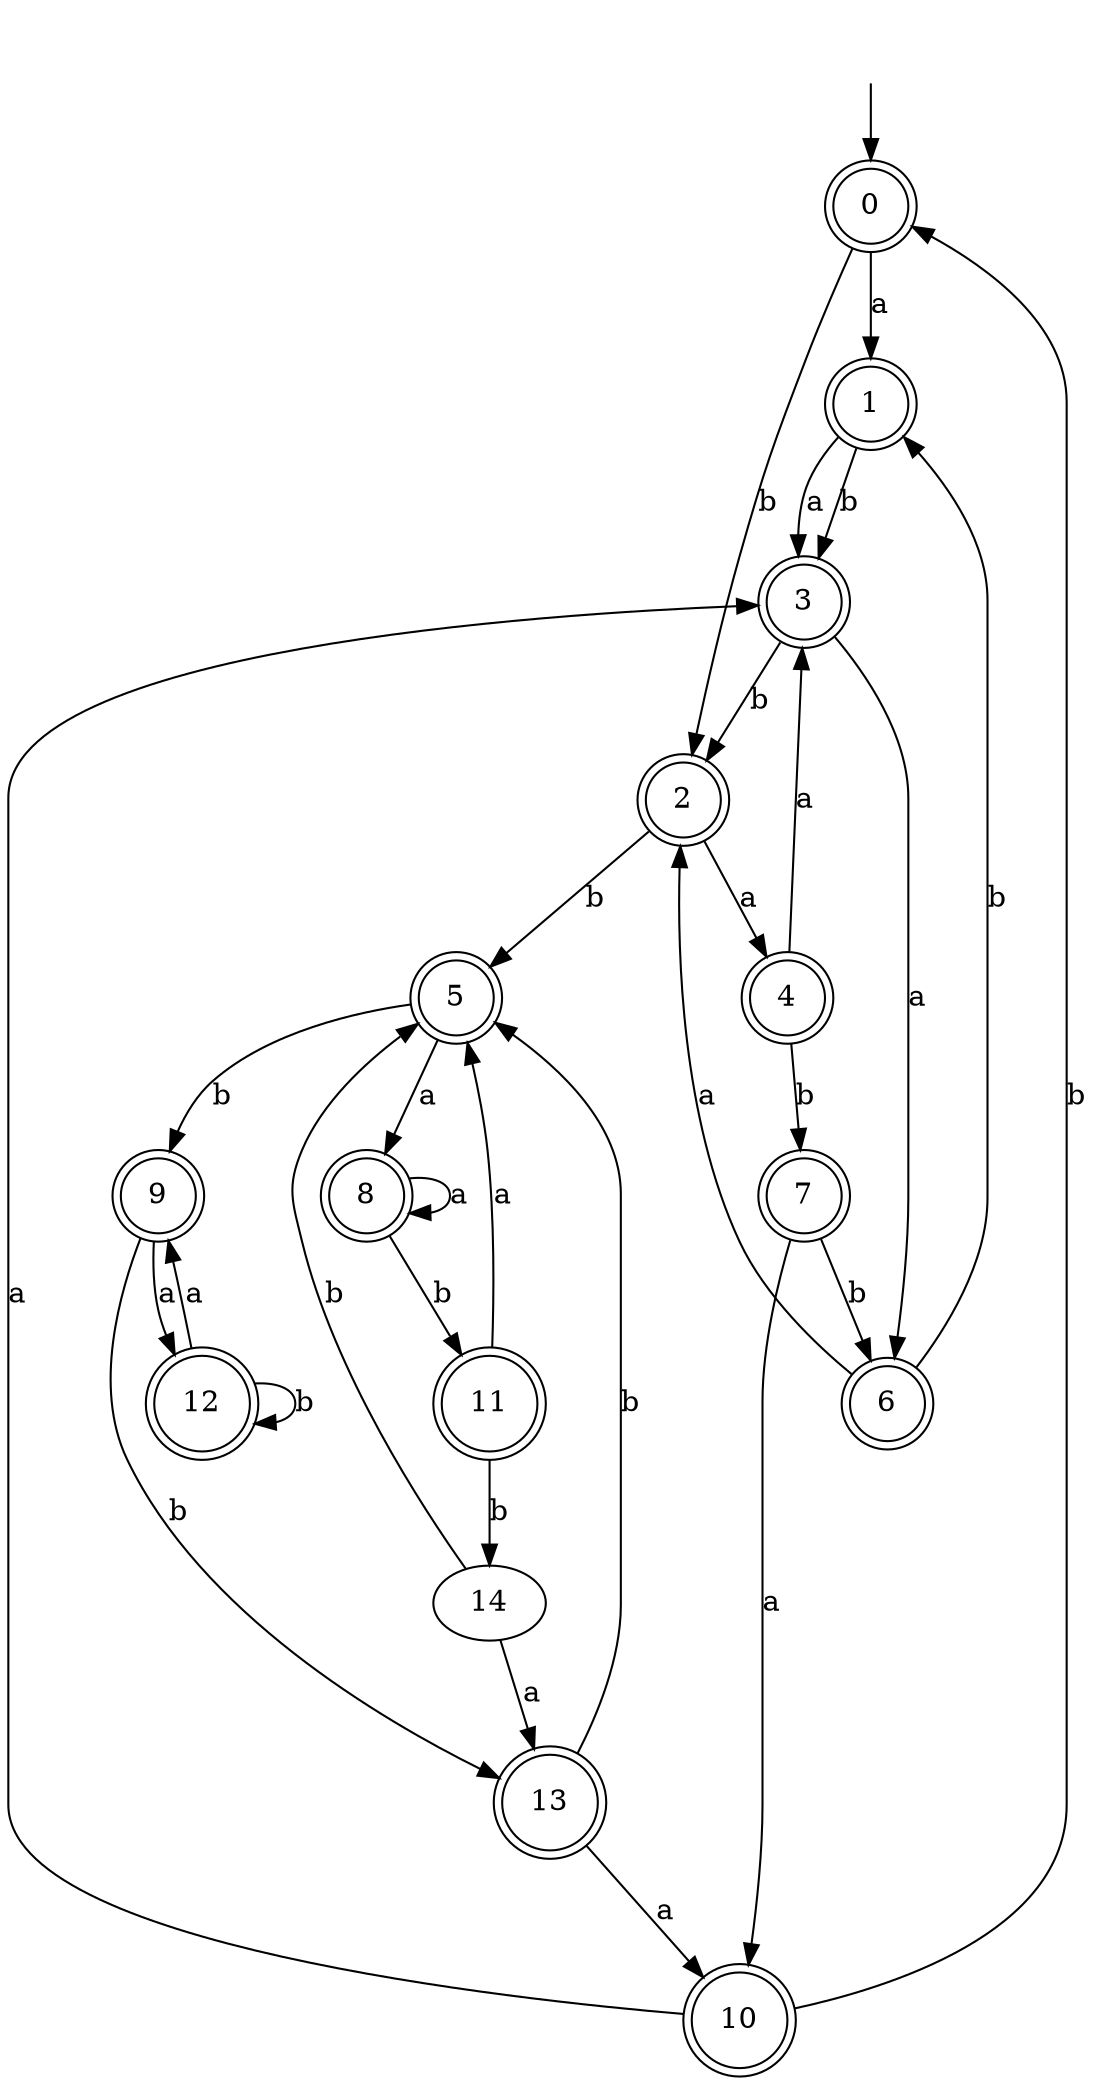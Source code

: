 digraph RandomDFA {
  __start0 [label="", shape=none];
  __start0 -> 0 [label=""];
  0 [shape=circle] [shape=doublecircle]
  0 -> 1 [label="a"]
  0 -> 2 [label="b"]
  1 [shape=doublecircle]
  1 -> 3 [label="a"]
  1 -> 3 [label="b"]
  2 [shape=doublecircle]
  2 -> 4 [label="a"]
  2 -> 5 [label="b"]
  3 [shape=doublecircle]
  3 -> 6 [label="a"]
  3 -> 2 [label="b"]
  4 [shape=doublecircle]
  4 -> 3 [label="a"]
  4 -> 7 [label="b"]
  5 [shape=doublecircle]
  5 -> 8 [label="a"]
  5 -> 9 [label="b"]
  6 [shape=doublecircle]
  6 -> 2 [label="a"]
  6 -> 1 [label="b"]
  7 [shape=doublecircle]
  7 -> 10 [label="a"]
  7 -> 6 [label="b"]
  8 [shape=doublecircle]
  8 -> 8 [label="a"]
  8 -> 11 [label="b"]
  9 [shape=doublecircle]
  9 -> 12 [label="a"]
  9 -> 13 [label="b"]
  10 [shape=doublecircle]
  10 -> 3 [label="a"]
  10 -> 0 [label="b"]
  11 [shape=doublecircle]
  11 -> 5 [label="a"]
  11 -> 14 [label="b"]
  12 [shape=doublecircle]
  12 -> 9 [label="a"]
  12 -> 12 [label="b"]
  13 [shape=doublecircle]
  13 -> 10 [label="a"]
  13 -> 5 [label="b"]
  14
  14 -> 13 [label="a"]
  14 -> 5 [label="b"]
}
